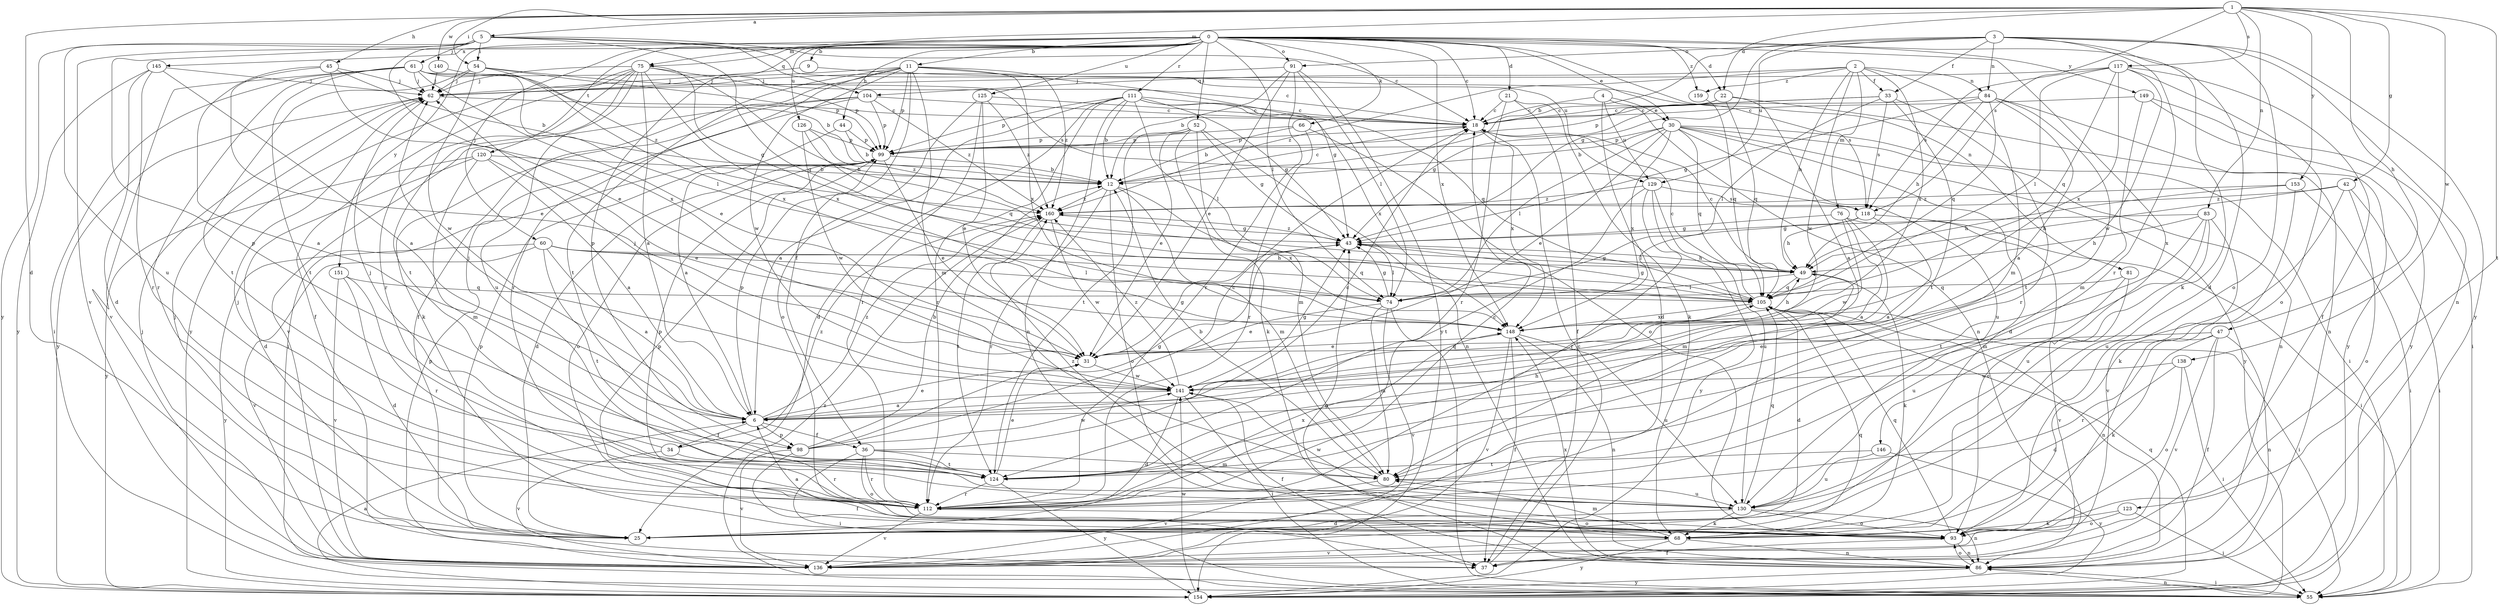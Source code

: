 strict digraph  {
0;
1;
2;
3;
4;
5;
6;
9;
11;
12;
18;
21;
22;
25;
30;
31;
33;
34;
36;
37;
42;
43;
44;
45;
47;
49;
52;
54;
55;
60;
61;
62;
66;
68;
74;
75;
76;
80;
81;
83;
84;
86;
91;
93;
98;
99;
104;
105;
111;
112;
117;
118;
120;
123;
124;
125;
126;
129;
130;
136;
138;
140;
141;
145;
146;
148;
149;
151;
153;
154;
159;
160;
0 -> 9  [label=b];
0 -> 11  [label=b];
0 -> 18  [label=c];
0 -> 21  [label=d];
0 -> 22  [label=d];
0 -> 30  [label=e];
0 -> 44  [label=h];
0 -> 52  [label=i];
0 -> 60  [label=j];
0 -> 66  [label=k];
0 -> 68  [label=k];
0 -> 74  [label=l];
0 -> 75  [label=m];
0 -> 81  [label=n];
0 -> 91  [label=o];
0 -> 98  [label=p];
0 -> 111  [label=r];
0 -> 120  [label=t];
0 -> 125  [label=u];
0 -> 126  [label=u];
0 -> 136  [label=v];
0 -> 145  [label=x];
0 -> 146  [label=x];
0 -> 148  [label=x];
0 -> 149  [label=y];
0 -> 151  [label=y];
0 -> 159  [label=z];
1 -> 5  [label=a];
1 -> 22  [label=d];
1 -> 25  [label=d];
1 -> 42  [label=g];
1 -> 45  [label=h];
1 -> 47  [label=h];
1 -> 54  [label=i];
1 -> 75  [label=m];
1 -> 83  [label=n];
1 -> 117  [label=s];
1 -> 118  [label=s];
1 -> 123  [label=t];
1 -> 138  [label=w];
1 -> 140  [label=w];
1 -> 153  [label=y];
2 -> 33  [label=f];
2 -> 49  [label=h];
2 -> 76  [label=m];
2 -> 80  [label=m];
2 -> 84  [label=n];
2 -> 104  [label=q];
2 -> 141  [label=w];
2 -> 148  [label=x];
2 -> 159  [label=z];
2 -> 160  [label=z];
3 -> 12  [label=b];
3 -> 25  [label=d];
3 -> 33  [label=f];
3 -> 43  [label=g];
3 -> 84  [label=n];
3 -> 86  [label=n];
3 -> 91  [label=o];
3 -> 93  [label=o];
3 -> 112  [label=r];
3 -> 129  [label=u];
3 -> 154  [label=y];
4 -> 18  [label=c];
4 -> 25  [label=d];
4 -> 30  [label=e];
4 -> 86  [label=n];
4 -> 129  [label=u];
5 -> 18  [label=c];
5 -> 31  [label=e];
5 -> 54  [label=i];
5 -> 61  [label=j];
5 -> 98  [label=p];
5 -> 104  [label=q];
5 -> 105  [label=q];
5 -> 129  [label=u];
5 -> 130  [label=u];
5 -> 154  [label=y];
6 -> 31  [label=e];
6 -> 34  [label=f];
6 -> 36  [label=f];
6 -> 62  [label=j];
6 -> 98  [label=p];
6 -> 99  [label=p];
6 -> 160  [label=z];
9 -> 62  [label=j];
9 -> 118  [label=s];
11 -> 36  [label=f];
11 -> 37  [label=f];
11 -> 43  [label=g];
11 -> 62  [label=j];
11 -> 80  [label=m];
11 -> 99  [label=p];
11 -> 112  [label=r];
11 -> 124  [label=t];
11 -> 141  [label=w];
11 -> 148  [label=x];
11 -> 160  [label=z];
12 -> 18  [label=c];
12 -> 80  [label=m];
12 -> 93  [label=o];
12 -> 112  [label=r];
12 -> 148  [label=x];
12 -> 160  [label=z];
18 -> 99  [label=p];
18 -> 148  [label=x];
21 -> 18  [label=c];
21 -> 37  [label=f];
21 -> 68  [label=k];
21 -> 112  [label=r];
22 -> 6  [label=a];
22 -> 18  [label=c];
22 -> 43  [label=g];
22 -> 105  [label=q];
22 -> 154  [label=y];
25 -> 62  [label=j];
25 -> 99  [label=p];
30 -> 12  [label=b];
30 -> 25  [label=d];
30 -> 31  [label=e];
30 -> 55  [label=i];
30 -> 74  [label=l];
30 -> 86  [label=n];
30 -> 99  [label=p];
30 -> 105  [label=q];
30 -> 130  [label=u];
30 -> 148  [label=x];
30 -> 154  [label=y];
31 -> 43  [label=g];
31 -> 141  [label=w];
33 -> 18  [label=c];
33 -> 74  [label=l];
33 -> 99  [label=p];
33 -> 112  [label=r];
33 -> 118  [label=s];
33 -> 124  [label=t];
34 -> 62  [label=j];
34 -> 112  [label=r];
34 -> 136  [label=v];
34 -> 160  [label=z];
36 -> 18  [label=c];
36 -> 55  [label=i];
36 -> 80  [label=m];
36 -> 93  [label=o];
36 -> 112  [label=r];
36 -> 124  [label=t];
37 -> 18  [label=c];
42 -> 49  [label=h];
42 -> 55  [label=i];
42 -> 93  [label=o];
42 -> 130  [label=u];
42 -> 160  [label=z];
43 -> 49  [label=h];
43 -> 74  [label=l];
43 -> 160  [label=z];
44 -> 6  [label=a];
44 -> 12  [label=b];
44 -> 99  [label=p];
45 -> 6  [label=a];
45 -> 12  [label=b];
45 -> 31  [label=e];
45 -> 62  [label=j];
45 -> 148  [label=x];
47 -> 31  [label=e];
47 -> 37  [label=f];
47 -> 68  [label=k];
47 -> 86  [label=n];
47 -> 112  [label=r];
47 -> 136  [label=v];
49 -> 18  [label=c];
49 -> 43  [label=g];
49 -> 68  [label=k];
49 -> 74  [label=l];
49 -> 105  [label=q];
52 -> 31  [label=e];
52 -> 43  [label=g];
52 -> 68  [label=k];
52 -> 80  [label=m];
52 -> 86  [label=n];
52 -> 99  [label=p];
52 -> 124  [label=t];
54 -> 62  [label=j];
54 -> 99  [label=p];
54 -> 118  [label=s];
54 -> 124  [label=t];
54 -> 141  [label=w];
54 -> 148  [label=x];
55 -> 86  [label=n];
55 -> 160  [label=z];
60 -> 6  [label=a];
60 -> 49  [label=h];
60 -> 74  [label=l];
60 -> 105  [label=q];
60 -> 124  [label=t];
60 -> 136  [label=v];
60 -> 154  [label=y];
61 -> 12  [label=b];
61 -> 18  [label=c];
61 -> 31  [label=e];
61 -> 55  [label=i];
61 -> 62  [label=j];
61 -> 74  [label=l];
61 -> 112  [label=r];
61 -> 124  [label=t];
61 -> 136  [label=v];
62 -> 18  [label=c];
62 -> 154  [label=y];
66 -> 12  [label=b];
66 -> 93  [label=o];
66 -> 99  [label=p];
66 -> 112  [label=r];
68 -> 6  [label=a];
68 -> 80  [label=m];
68 -> 86  [label=n];
68 -> 136  [label=v];
68 -> 154  [label=y];
74 -> 31  [label=e];
74 -> 43  [label=g];
74 -> 55  [label=i];
74 -> 80  [label=m];
74 -> 136  [label=v];
75 -> 6  [label=a];
75 -> 37  [label=f];
75 -> 43  [label=g];
75 -> 49  [label=h];
75 -> 62  [label=j];
75 -> 99  [label=p];
75 -> 112  [label=r];
75 -> 124  [label=t];
75 -> 130  [label=u];
75 -> 148  [label=x];
75 -> 154  [label=y];
76 -> 6  [label=a];
76 -> 43  [label=g];
76 -> 80  [label=m];
76 -> 93  [label=o];
76 -> 141  [label=w];
80 -> 12  [label=b];
80 -> 130  [label=u];
80 -> 136  [label=v];
81 -> 105  [label=q];
81 -> 130  [label=u];
81 -> 136  [label=v];
83 -> 43  [label=g];
83 -> 49  [label=h];
83 -> 80  [label=m];
83 -> 124  [label=t];
83 -> 130  [label=u];
83 -> 136  [label=v];
84 -> 6  [label=a];
84 -> 18  [label=c];
84 -> 43  [label=g];
84 -> 49  [label=h];
84 -> 86  [label=n];
84 -> 105  [label=q];
84 -> 124  [label=t];
86 -> 43  [label=g];
86 -> 55  [label=i];
86 -> 93  [label=o];
86 -> 148  [label=x];
86 -> 154  [label=y];
91 -> 12  [label=b];
91 -> 31  [label=e];
91 -> 62  [label=j];
91 -> 74  [label=l];
91 -> 112  [label=r];
91 -> 154  [label=y];
93 -> 37  [label=f];
93 -> 86  [label=n];
93 -> 99  [label=p];
93 -> 105  [label=q];
98 -> 12  [label=b];
98 -> 18  [label=c];
98 -> 37  [label=f];
98 -> 43  [label=g];
98 -> 136  [label=v];
98 -> 141  [label=w];
99 -> 12  [label=b];
99 -> 25  [label=d];
99 -> 31  [label=e];
99 -> 93  [label=o];
104 -> 18  [label=c];
104 -> 55  [label=i];
104 -> 68  [label=k];
104 -> 99  [label=p];
104 -> 136  [label=v];
104 -> 160  [label=z];
105 -> 18  [label=c];
105 -> 25  [label=d];
105 -> 43  [label=g];
105 -> 55  [label=i];
105 -> 86  [label=n];
105 -> 148  [label=x];
111 -> 6  [label=a];
111 -> 12  [label=b];
111 -> 18  [label=c];
111 -> 25  [label=d];
111 -> 43  [label=g];
111 -> 74  [label=l];
111 -> 86  [label=n];
111 -> 99  [label=p];
111 -> 105  [label=q];
111 -> 112  [label=r];
111 -> 148  [label=x];
112 -> 18  [label=c];
112 -> 62  [label=j];
112 -> 93  [label=o];
112 -> 99  [label=p];
112 -> 136  [label=v];
112 -> 148  [label=x];
117 -> 37  [label=f];
117 -> 62  [label=j];
117 -> 74  [label=l];
117 -> 93  [label=o];
117 -> 105  [label=q];
117 -> 118  [label=s];
117 -> 141  [label=w];
117 -> 148  [label=x];
118 -> 6  [label=a];
118 -> 49  [label=h];
118 -> 55  [label=i];
118 -> 74  [label=l];
120 -> 6  [label=a];
120 -> 12  [label=b];
120 -> 25  [label=d];
120 -> 31  [label=e];
120 -> 80  [label=m];
120 -> 154  [label=y];
123 -> 55  [label=i];
123 -> 68  [label=k];
123 -> 93  [label=o];
124 -> 31  [label=e];
124 -> 49  [label=h];
124 -> 112  [label=r];
124 -> 154  [label=y];
125 -> 18  [label=c];
125 -> 31  [label=e];
125 -> 93  [label=o];
125 -> 112  [label=r];
125 -> 160  [label=z];
126 -> 99  [label=p];
126 -> 105  [label=q];
126 -> 141  [label=w];
126 -> 160  [label=z];
129 -> 112  [label=r];
129 -> 118  [label=s];
129 -> 124  [label=t];
129 -> 130  [label=u];
129 -> 154  [label=y];
129 -> 160  [label=z];
130 -> 25  [label=d];
130 -> 68  [label=k];
130 -> 86  [label=n];
130 -> 93  [label=o];
130 -> 105  [label=q];
130 -> 141  [label=w];
130 -> 160  [label=z];
136 -> 62  [label=j];
136 -> 99  [label=p];
136 -> 105  [label=q];
138 -> 25  [label=d];
138 -> 55  [label=i];
138 -> 93  [label=o];
138 -> 141  [label=w];
140 -> 62  [label=j];
140 -> 160  [label=z];
141 -> 6  [label=a];
141 -> 25  [label=d];
141 -> 37  [label=f];
141 -> 43  [label=g];
141 -> 55  [label=i];
141 -> 62  [label=j];
141 -> 105  [label=q];
141 -> 160  [label=z];
145 -> 6  [label=a];
145 -> 25  [label=d];
145 -> 62  [label=j];
145 -> 112  [label=r];
145 -> 154  [label=y];
146 -> 124  [label=t];
146 -> 130  [label=u];
146 -> 154  [label=y];
148 -> 31  [label=e];
148 -> 37  [label=f];
148 -> 49  [label=h];
148 -> 86  [label=n];
148 -> 130  [label=u];
148 -> 136  [label=v];
149 -> 18  [label=c];
149 -> 55  [label=i];
149 -> 80  [label=m];
149 -> 154  [label=y];
151 -> 25  [label=d];
151 -> 105  [label=q];
151 -> 112  [label=r];
151 -> 136  [label=v];
153 -> 49  [label=h];
153 -> 55  [label=i];
153 -> 68  [label=k];
153 -> 160  [label=z];
154 -> 6  [label=a];
154 -> 105  [label=q];
154 -> 141  [label=w];
159 -> 105  [label=q];
160 -> 43  [label=g];
160 -> 124  [label=t];
160 -> 141  [label=w];
}
